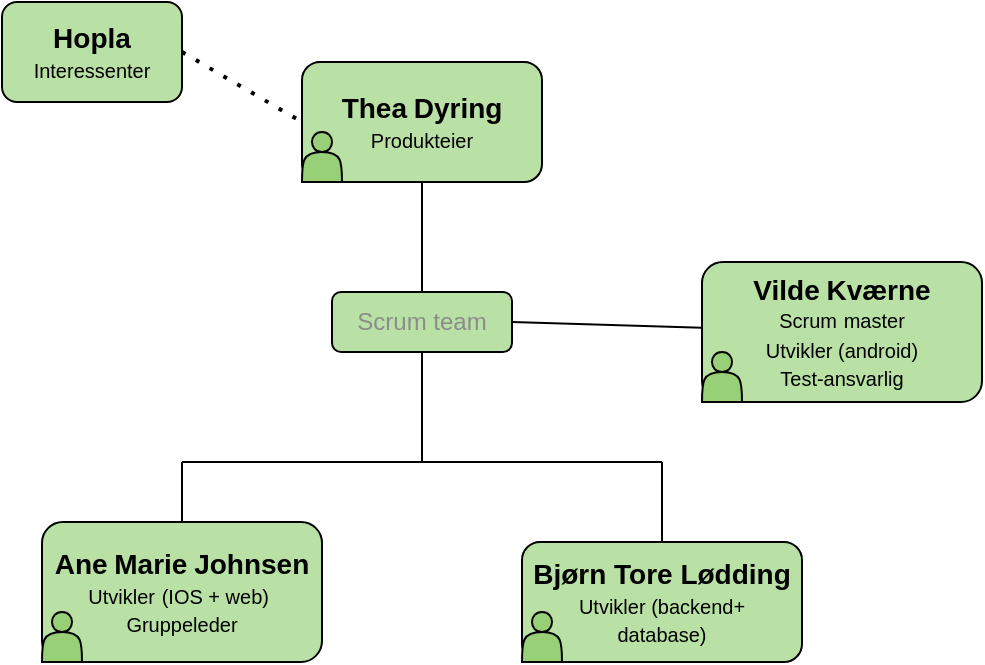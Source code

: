 <mxfile version="26.0.6">
  <diagram name="Page-1" id="IW2qgjcqFQWp157erx7R">
    <mxGraphModel dx="1115" dy="491" grid="1" gridSize="10" guides="1" tooltips="1" connect="1" arrows="1" fold="1" page="1" pageScale="1" pageWidth="827" pageHeight="1169" math="0" shadow="0">
      <root>
        <mxCell id="0" />
        <mxCell id="1" parent="0" />
        <mxCell id="1_9A5mVEu5qlfA6SzD79-1" value="&lt;font color=&quot;#8c8c8c&quot;&gt;Scrum team&lt;/font&gt;" style="rounded=1;whiteSpace=wrap;html=1;fillColor=#B9E0A5;" parent="1" vertex="1">
          <mxGeometry x="395" y="255" width="90" height="30" as="geometry" />
        </mxCell>
        <mxCell id="1_9A5mVEu5qlfA6SzD79-2" value="&lt;font style=&quot;font-size: 14px;&quot;&gt;&lt;b&gt;Hopla&lt;/b&gt;&lt;/font&gt;&lt;div&gt;&lt;font style=&quot;font-size: 10px;&quot;&gt;Interessenter&lt;/font&gt;&lt;/div&gt;" style="rounded=1;whiteSpace=wrap;html=1;fillColor=#B9E0A5;" parent="1" vertex="1">
          <mxGeometry x="230" y="110" width="90" height="50" as="geometry" />
        </mxCell>
        <mxCell id="1_9A5mVEu5qlfA6SzD79-3" value="&lt;font style=&quot;font-size: 14px;&quot;&gt;&lt;b&gt;Thea&lt;/b&gt;&lt;/font&gt; &lt;font style=&quot;font-size: 14px;&quot;&gt;&lt;b&gt;Dyring&lt;/b&gt;&lt;/font&gt;&lt;div&gt;&lt;font style=&quot;font-size: 10px;&quot;&gt;Produkteier&lt;/font&gt;&lt;/div&gt;" style="rounded=1;whiteSpace=wrap;html=1;fillColor=#B9E0A5;" parent="1" vertex="1">
          <mxGeometry x="380" y="140" width="120" height="60" as="geometry" />
        </mxCell>
        <mxCell id="1_9A5mVEu5qlfA6SzD79-4" value="&lt;font style=&quot;font-size: 14px;&quot;&gt;&lt;b&gt;Vilde&lt;/b&gt;&lt;/font&gt; &lt;font style=&quot;font-size: 14px;&quot;&gt;&lt;b&gt;Kværne&lt;/b&gt;&lt;/font&gt;&lt;div&gt;&lt;font style=&quot;font-size: 10px;&quot;&gt;Scrum&lt;/font&gt; &lt;font style=&quot;font-size: 10px;&quot;&gt;master&lt;/font&gt;&lt;/div&gt;&lt;div&gt;&lt;font style=&quot;font-size: 10px;&quot;&gt;Utvikler (android&lt;/font&gt;&lt;font style=&quot;font-size: 10px;&quot;&gt;)&lt;/font&gt;&lt;/div&gt;&lt;div&gt;&lt;font style=&quot;font-size: 10px;&quot;&gt;Test-ansvarlig&lt;/font&gt;&lt;/div&gt;" style="rounded=1;whiteSpace=wrap;html=1;fillColor=#B9E0A5;" parent="1" vertex="1">
          <mxGeometry x="580" y="240" width="140" height="70" as="geometry" />
        </mxCell>
        <mxCell id="1_9A5mVEu5qlfA6SzD79-5" value="&lt;font style=&quot;font-size: 14px;&quot;&gt;&lt;b&gt;Ane&lt;/b&gt;&lt;/font&gt; &lt;b&gt;&lt;font style=&quot;font-size: 14px;&quot;&gt;Marie&lt;/font&gt;&lt;/b&gt; &lt;font style=&quot;font-size: 14px;&quot;&gt;&lt;b&gt;Johnsen&lt;/b&gt;&lt;/font&gt;&lt;div&gt;&lt;font style=&quot;font-size: 10px;&quot;&gt;Utvikler&lt;/font&gt; &lt;font style=&quot;font-size: 10px;&quot;&gt;(&lt;/font&gt;&lt;font style=&quot;font-size: 10px;&quot;&gt;IOS + web&lt;/font&gt;&lt;font style=&quot;font-size: 10px;&quot;&gt;)&lt;/font&gt;&amp;nbsp;&lt;/div&gt;&lt;div&gt;&lt;font style=&quot;font-size: 10px;&quot;&gt;Gruppeleder&lt;/font&gt;&lt;/div&gt;" style="rounded=1;whiteSpace=wrap;html=1;fillColor=#B9E0A5;" parent="1" vertex="1">
          <mxGeometry x="250" y="370" width="140" height="70" as="geometry" />
        </mxCell>
        <mxCell id="1_9A5mVEu5qlfA6SzD79-6" value="&lt;font style=&quot;font-size: 14px;&quot;&gt;&lt;b&gt;Bjørn Tore Lødding&lt;/b&gt;&lt;/font&gt;&lt;div&gt;&lt;font style=&quot;font-size: 10px;&quot;&gt;Utvikler&lt;b&gt; &lt;/b&gt;(backend+&lt;/font&gt;&lt;/div&gt;&lt;div&gt;&lt;font style=&quot;font-size: 10px;&quot;&gt;database)&lt;/font&gt;&lt;/div&gt;" style="rounded=1;whiteSpace=wrap;html=1;fillColor=#B9E0A5;" parent="1" vertex="1">
          <mxGeometry x="490" y="380" width="140" height="60" as="geometry" />
        </mxCell>
        <mxCell id="1_9A5mVEu5qlfA6SzD79-7" value="" style="endArrow=none;html=1;rounded=0;exitX=0.5;exitY=0;exitDx=0;exitDy=0;" parent="1" source="1_9A5mVEu5qlfA6SzD79-1" target="1_9A5mVEu5qlfA6SzD79-3" edge="1">
          <mxGeometry width="50" height="50" relative="1" as="geometry">
            <mxPoint x="450" y="270" as="sourcePoint" />
            <mxPoint x="500" y="220" as="targetPoint" />
          </mxGeometry>
        </mxCell>
        <mxCell id="1_9A5mVEu5qlfA6SzD79-10" value="" style="endArrow=none;html=1;rounded=0;exitX=1;exitY=0.5;exitDx=0;exitDy=0;" parent="1" source="1_9A5mVEu5qlfA6SzD79-1" target="1_9A5mVEu5qlfA6SzD79-4" edge="1">
          <mxGeometry width="50" height="50" relative="1" as="geometry">
            <mxPoint x="500" y="270" as="sourcePoint" />
            <mxPoint x="520" y="220" as="targetPoint" />
          </mxGeometry>
        </mxCell>
        <mxCell id="1_9A5mVEu5qlfA6SzD79-11" value="" style="endArrow=none;dashed=1;html=1;dashPattern=1 3;strokeWidth=2;rounded=0;entryX=0;entryY=0.5;entryDx=0;entryDy=0;exitX=1;exitY=0.5;exitDx=0;exitDy=0;" parent="1" source="1_9A5mVEu5qlfA6SzD79-2" target="1_9A5mVEu5qlfA6SzD79-3" edge="1">
          <mxGeometry width="50" height="50" relative="1" as="geometry">
            <mxPoint x="470" y="270" as="sourcePoint" />
            <mxPoint x="520" y="220" as="targetPoint" />
          </mxGeometry>
        </mxCell>
        <mxCell id="1_9A5mVEu5qlfA6SzD79-12" value="" style="endArrow=none;html=1;rounded=0;entryX=0.5;entryY=1;entryDx=0;entryDy=0;" parent="1" target="1_9A5mVEu5qlfA6SzD79-1" edge="1">
          <mxGeometry width="50" height="50" relative="1" as="geometry">
            <mxPoint x="440" y="340" as="sourcePoint" />
            <mxPoint x="520" y="220" as="targetPoint" />
          </mxGeometry>
        </mxCell>
        <mxCell id="1_9A5mVEu5qlfA6SzD79-13" value="" style="endArrow=none;html=1;rounded=0;" parent="1" edge="1">
          <mxGeometry width="50" height="50" relative="1" as="geometry">
            <mxPoint x="320" y="340" as="sourcePoint" />
            <mxPoint x="440" y="340" as="targetPoint" />
          </mxGeometry>
        </mxCell>
        <mxCell id="1_9A5mVEu5qlfA6SzD79-14" value="" style="endArrow=none;html=1;rounded=0;" parent="1" edge="1">
          <mxGeometry width="50" height="50" relative="1" as="geometry">
            <mxPoint x="440" y="340" as="sourcePoint" />
            <mxPoint x="560" y="340" as="targetPoint" />
          </mxGeometry>
        </mxCell>
        <mxCell id="1_9A5mVEu5qlfA6SzD79-15" value="" style="endArrow=none;html=1;rounded=0;exitX=0.5;exitY=0;exitDx=0;exitDy=0;" parent="1" source="1_9A5mVEu5qlfA6SzD79-5" edge="1">
          <mxGeometry width="50" height="50" relative="1" as="geometry">
            <mxPoint x="470" y="270" as="sourcePoint" />
            <mxPoint x="320" y="340" as="targetPoint" />
          </mxGeometry>
        </mxCell>
        <mxCell id="1_9A5mVEu5qlfA6SzD79-16" value="" style="endArrow=none;html=1;rounded=0;exitX=0.5;exitY=0;exitDx=0;exitDy=0;" parent="1" source="1_9A5mVEu5qlfA6SzD79-6" edge="1">
          <mxGeometry width="50" height="50" relative="1" as="geometry">
            <mxPoint x="470" y="270" as="sourcePoint" />
            <mxPoint x="560" y="340" as="targetPoint" />
          </mxGeometry>
        </mxCell>
        <mxCell id="1_9A5mVEu5qlfA6SzD79-17" value="" style="shape=actor;whiteSpace=wrap;html=1;fillColor=#97D077;" parent="1" vertex="1">
          <mxGeometry x="380" y="175" width="20" height="25" as="geometry" />
        </mxCell>
        <mxCell id="1_9A5mVEu5qlfA6SzD79-18" value="" style="shape=actor;whiteSpace=wrap;html=1;fillColor=#97D077;" parent="1" vertex="1">
          <mxGeometry x="580" y="285" width="20" height="25" as="geometry" />
        </mxCell>
        <mxCell id="1_9A5mVEu5qlfA6SzD79-19" value="" style="shape=actor;whiteSpace=wrap;html=1;fillColor=#97D077;" parent="1" vertex="1">
          <mxGeometry x="490" y="415" width="20" height="25" as="geometry" />
        </mxCell>
        <mxCell id="1_9A5mVEu5qlfA6SzD79-20" value="" style="shape=actor;whiteSpace=wrap;html=1;fillColor=#97D077;" parent="1" vertex="1">
          <mxGeometry x="250" y="415" width="20" height="25" as="geometry" />
        </mxCell>
      </root>
    </mxGraphModel>
  </diagram>
</mxfile>
